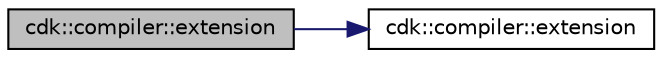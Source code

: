 digraph "cdk::compiler::extension"
{
 // INTERACTIVE_SVG=YES
 // LATEX_PDF_SIZE
  edge [fontname="Helvetica",fontsize="10",labelfontname="Helvetica",labelfontsize="10"];
  node [fontname="Helvetica",fontsize="10",shape=record];
  rankdir="LR";
  Node1 [label="cdk::compiler::extension",height=0.2,width=0.4,color="black", fillcolor="grey75", style="filled", fontcolor="black",tooltip=" "];
  Node1 -> Node2 [color="midnightblue",fontsize="10",style="solid",fontname="Helvetica"];
  Node2 [label="cdk::compiler::extension",height=0.2,width=0.4,color="black", fillcolor="white", style="filled",URL="$classcdk_1_1compiler.html#a555e4bbb1dbac31eaff757d66615e97c",tooltip=" "];
}
